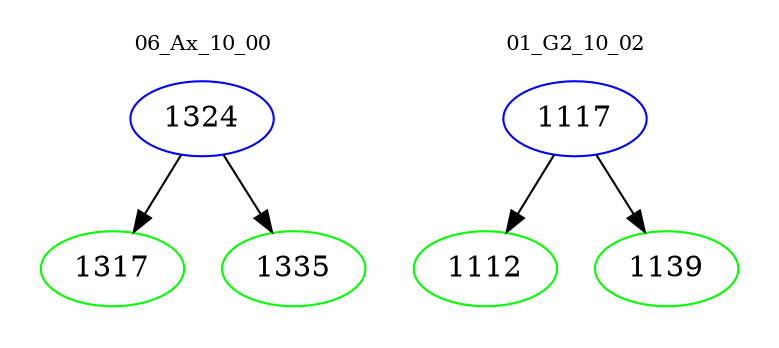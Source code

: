 digraph{
subgraph cluster_0 {
color = white
label = "06_Ax_10_00";
fontsize=10;
T0_1324 [label="1324", color="blue"]
T0_1324 -> T0_1317 [color="black"]
T0_1317 [label="1317", color="green"]
T0_1324 -> T0_1335 [color="black"]
T0_1335 [label="1335", color="green"]
}
subgraph cluster_1 {
color = white
label = "01_G2_10_02";
fontsize=10;
T1_1117 [label="1117", color="blue"]
T1_1117 -> T1_1112 [color="black"]
T1_1112 [label="1112", color="green"]
T1_1117 -> T1_1139 [color="black"]
T1_1139 [label="1139", color="green"]
}
}
